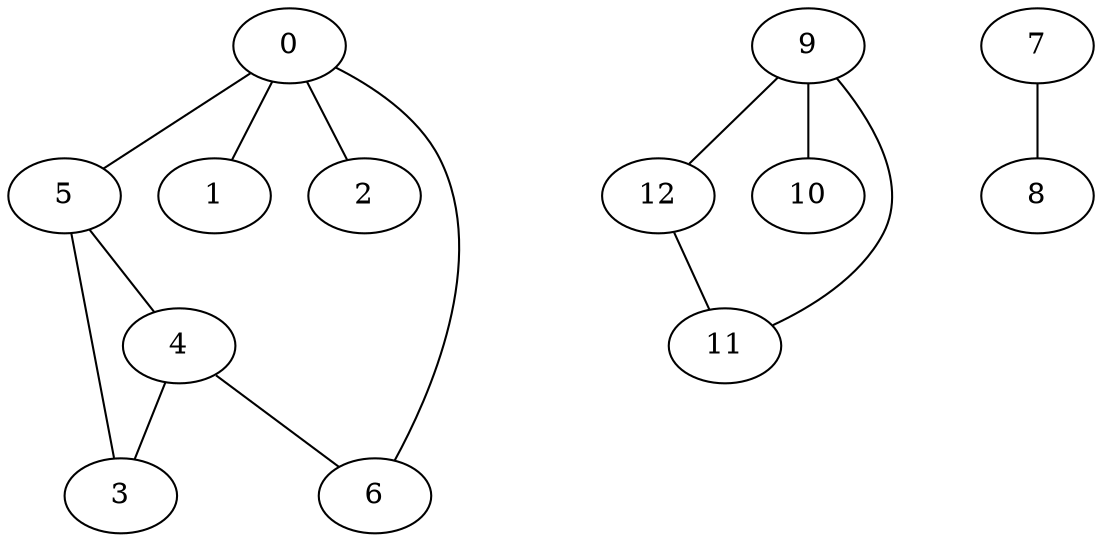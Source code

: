 graph tinyG {
"0" -- "5"
"0" -- "1"
"0" -- "2"
"0" -- "6"
"5" -- "4"
"5" -- "3"
"4" -- "3"
"4" -- "6"
"9" -- "12"
"9" -- "10"
"9" -- "11"
"12" -- "11"
"7" -- "8"
}